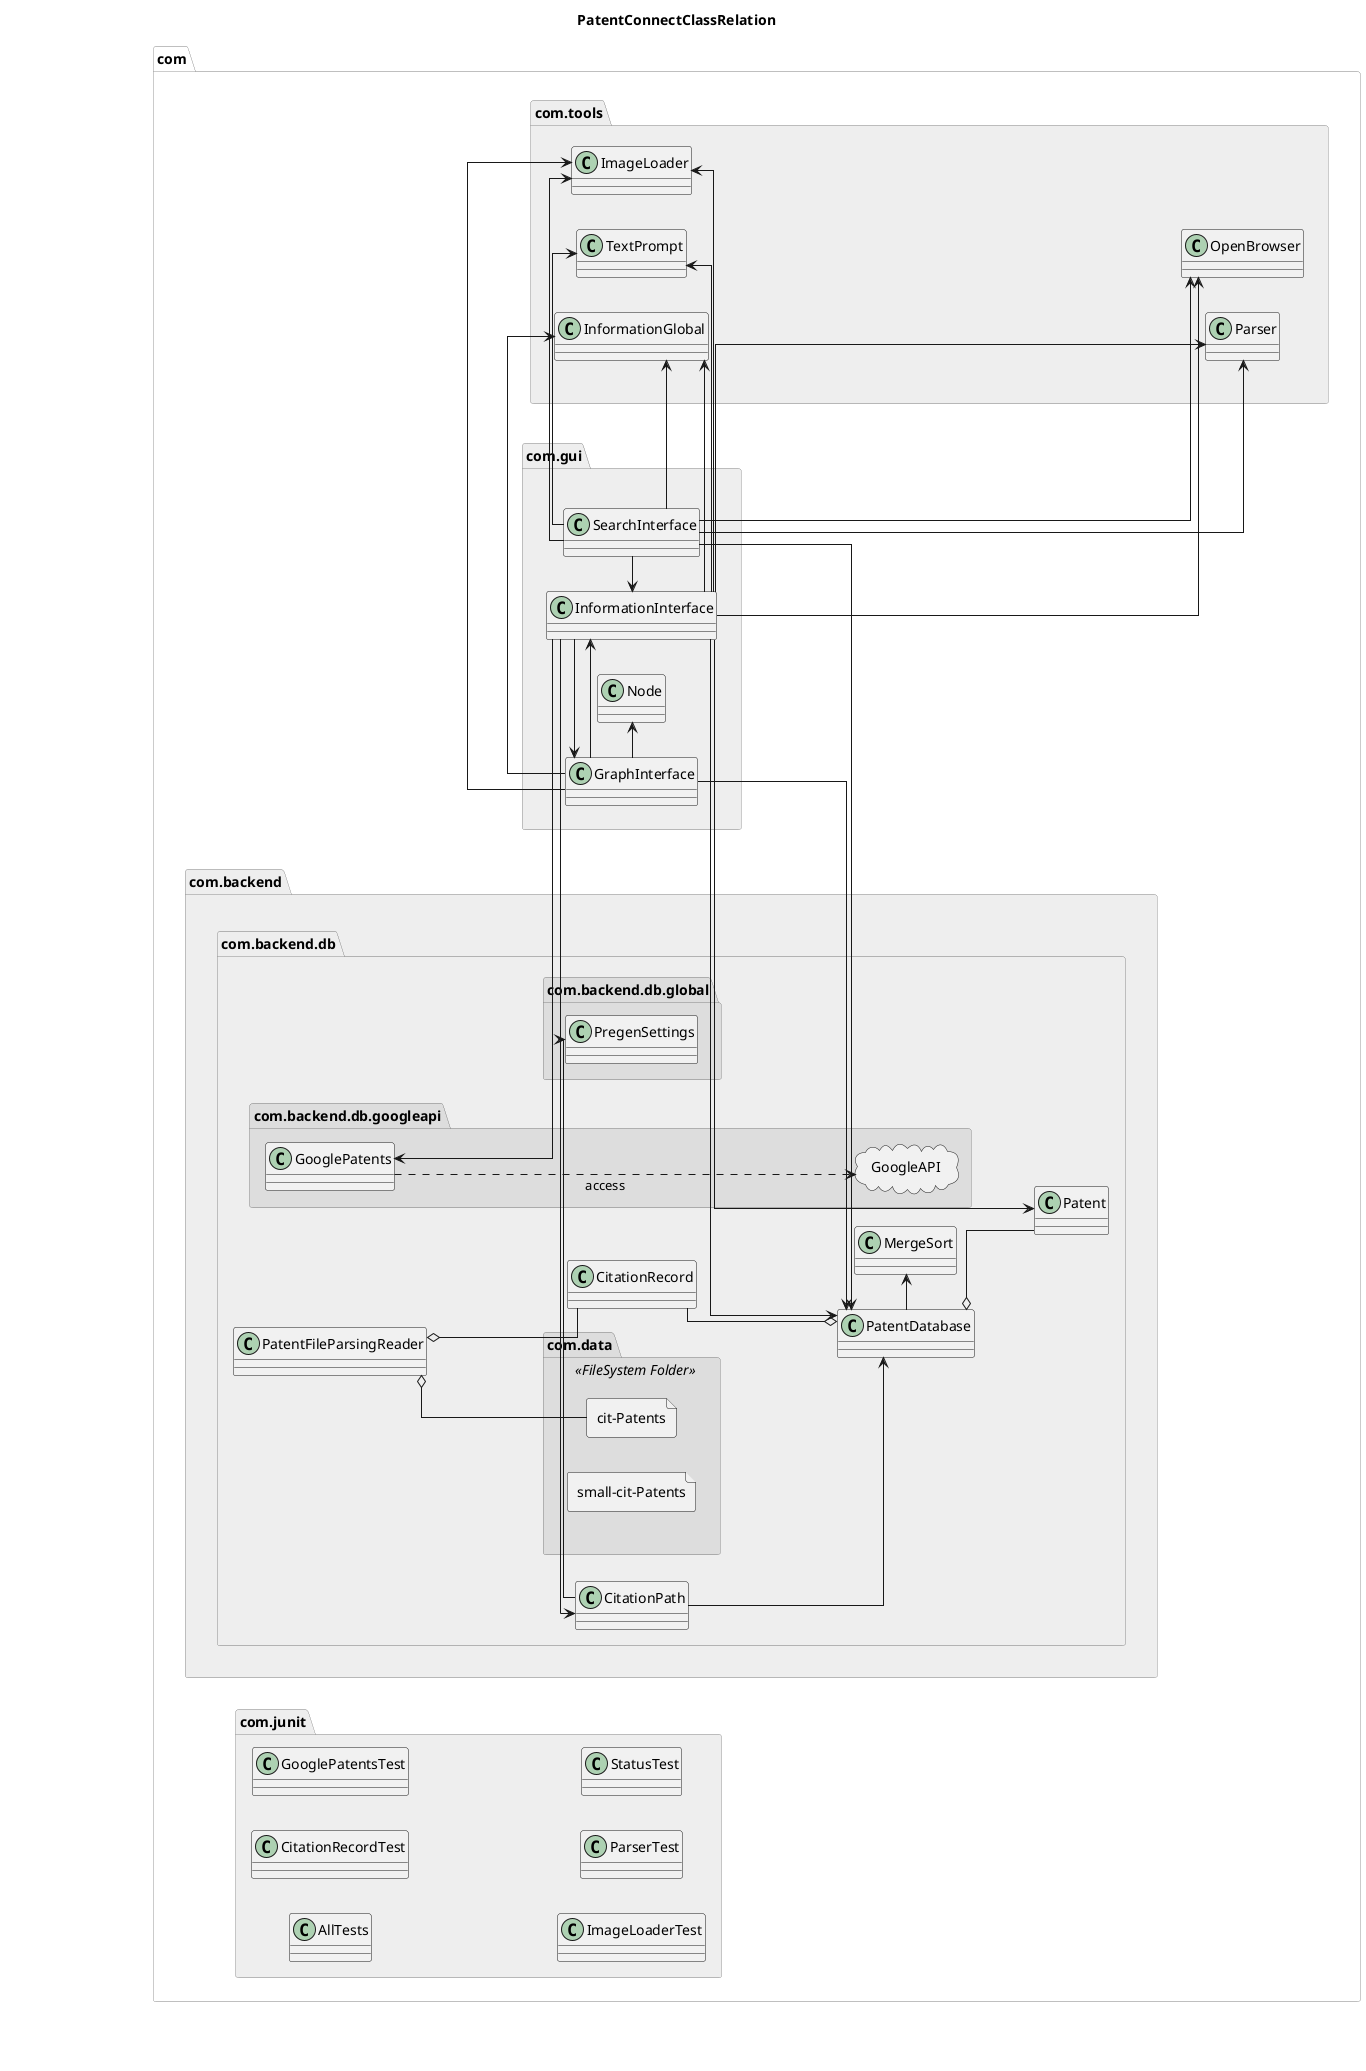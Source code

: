 @startuml Design2

title PatentConnectClassRelation

skinparam classStyle uml2

allow_mixing


left to right direction

skinparam linetype ortho

skinparam classBorderThickness .5
skinparam packageBorderThickness .2
skinparam shadowing false

package "com" as package_com  {
    package "com.backend"  as package_com_backend #EEEEEE {
        package "com.backend.db"  as package_com_backend_db  {
            

            package "com.data" <<FileSystem Folder>> as package_com_data #DDDDDD {
                file "cit-Patents" as citPatents {

                }

                file "small-cit-Patents" as smallcitPatents {

                }
            }
            
            class "MergeSort" as MergeSort {

            }

            class "CitationPath" as CitationPath {

            } 

            class "CitationRecord" as CitationRecord {

            }

            class "Patent" as Patent {

            }

            class "PatentDatabase" as PatentDatabase {

            }

            class "PatentFileParsingReader" as PatentFileParsingReader {

            }

            package_com_data -[hidden]up-> PatentFileParsingReader

            package "com.backend.db.global"  as package_com_backend_global #DDDDDD {
                class "PregenSettings" as PregenSettings {

                }
            
            }

            package "com.backend.db.googleapi"  as package_com_backend_googleapi #DDDDDD {
                class "GooglePatents" as GooglePatents {

                }

                cloud GoogleAPI {

                }
            }

        }

    }

    package "com.gui"  as package_com_gui #EEEEEE {
        class "GraphInterface" as GraphInterface {

        }

        class "InformationInterface" as InformationInterface {

        }

        class "Node" as Node {

        }

        class "SearchInterface" as SearchInterface {

        }
    }

    package "com.tools"  as package_com_tools #EEEEEE {
        class "ImageLoader" as ImageLoader {

        }

        class "InformationGlobal" as InformationGlobal {

        }

        class "OpenBrowser" as OpenBrowser {

        }

        class "Parser" as Parser {

        }

        class "TextPrompt" as TextPrompt {

        }
    }


    package "com.junit"  as package_com_junit #EEEEEE {
        class "AllTests" as AllTests {

        }

        class "CitationRecordTest" as CitationRecordTest {

        }

        class "GooglePatentsTest" as GooglePatentsTest {

        }

        class "ImageLoaderTest" as ImageLoaderTest {

        }

        class "ParserTest" as ParserTest {

        }

        class "StatusTest" as StatusTest {

        }
    }
}

package_com_tools -[hidden]left- package_com_gui
    
package_com_gui --[hidden]up-- package_com_backend

citPatents -o PatentFileParsingReader

PatentFileParsingReader o-- CitationRecord

hide  CirationRecord

hide  Valen
Valen -down[hidden]- PatentDatabase


PatentFileParsingReader -[hidden]up- CirationRecord


PatentDatabase -[hidden]-> PatentFileParsingReader
PatentDatabase -> MergeSort

CitationPath -down-> PatentDatabase
CitationPath -> PregenSettings


CitationRecord -down-o PatentDatabase

SearchInterface -> PatentDatabase

PatentDatabase o-- Patent

SearchInterface -> InformationInterface

InformationInterface -> GraphInterface
ImageLoader <- InformationInterface
ImageLoader <- GraphInterface

GraphInterface -[hidden]- InformationInterface

ImageLoader -[hidden]left- TextPrompt
SearchInterface ----> ImageLoader

InformationInterface -> InformationGlobal
GraphInterface -> InformationGlobal
SearchInterface -> InformationGlobal



InformationInterface -> OpenBrowser
SearchInterface -> OpenBrowser

InformationInterface -> Parser
SearchInterface -> Parser

InformationInterface -> TextPrompt
SearchInterface -> TextPrompt

TextPrompt --[hidden]down--Parser
TextPrompt --[hidden]down--OpenBrowser

InformationInterface -> PatentDatabase
InformationInterface -> Patent
InformationInterface -> GooglePatents

GooglePatents ...> GoogleAPI : access

GraphInterface -> InformationInterface
GraphInterface -> Node
GraphInterface -> PatentDatabase

InformationInterface -> CitationPath

@enduml
